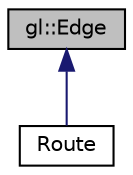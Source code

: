 digraph "gl::Edge"
{
 // LATEX_PDF_SIZE
  edge [fontname="Helvetica",fontsize="10",labelfontname="Helvetica",labelfontsize="10"];
  node [fontname="Helvetica",fontsize="10",shape=record];
  Node1 [label="gl::Edge",height=0.2,width=0.4,color="black", fillcolor="grey75", style="filled", fontcolor="black",tooltip="Edge is the base clase representing unidirectional edges (arrows, flows) in a graph."];
  Node1 -> Node2 [dir="back",color="midnightblue",fontsize="10",style="solid",fontname="Helvetica"];
  Node2 [label="Route",height=0.2,width=0.4,color="black", fillcolor="white", style="filled",URL="$class_route.html",tooltip="class specializing class edge into a unidirectional route, with distance as a member variable distanc..."];
}
